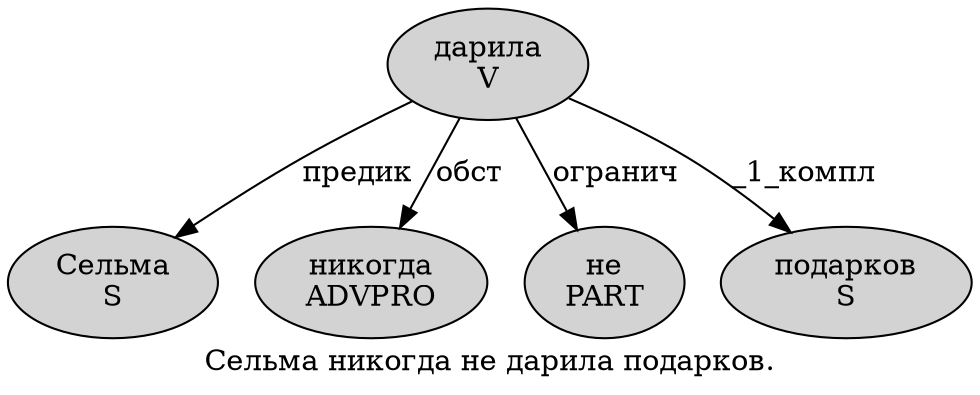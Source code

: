 digraph SENTENCE_448 {
	graph [label="Сельма никогда не дарила подарков."]
	node [style=filled]
		0 [label="Сельма
S" color="" fillcolor=lightgray penwidth=1 shape=ellipse]
		1 [label="никогда
ADVPRO" color="" fillcolor=lightgray penwidth=1 shape=ellipse]
		2 [label="не
PART" color="" fillcolor=lightgray penwidth=1 shape=ellipse]
		3 [label="дарила
V" color="" fillcolor=lightgray penwidth=1 shape=ellipse]
		4 [label="подарков
S" color="" fillcolor=lightgray penwidth=1 shape=ellipse]
			3 -> 0 [label="предик"]
			3 -> 1 [label="обст"]
			3 -> 2 [label="огранич"]
			3 -> 4 [label="_1_компл"]
}